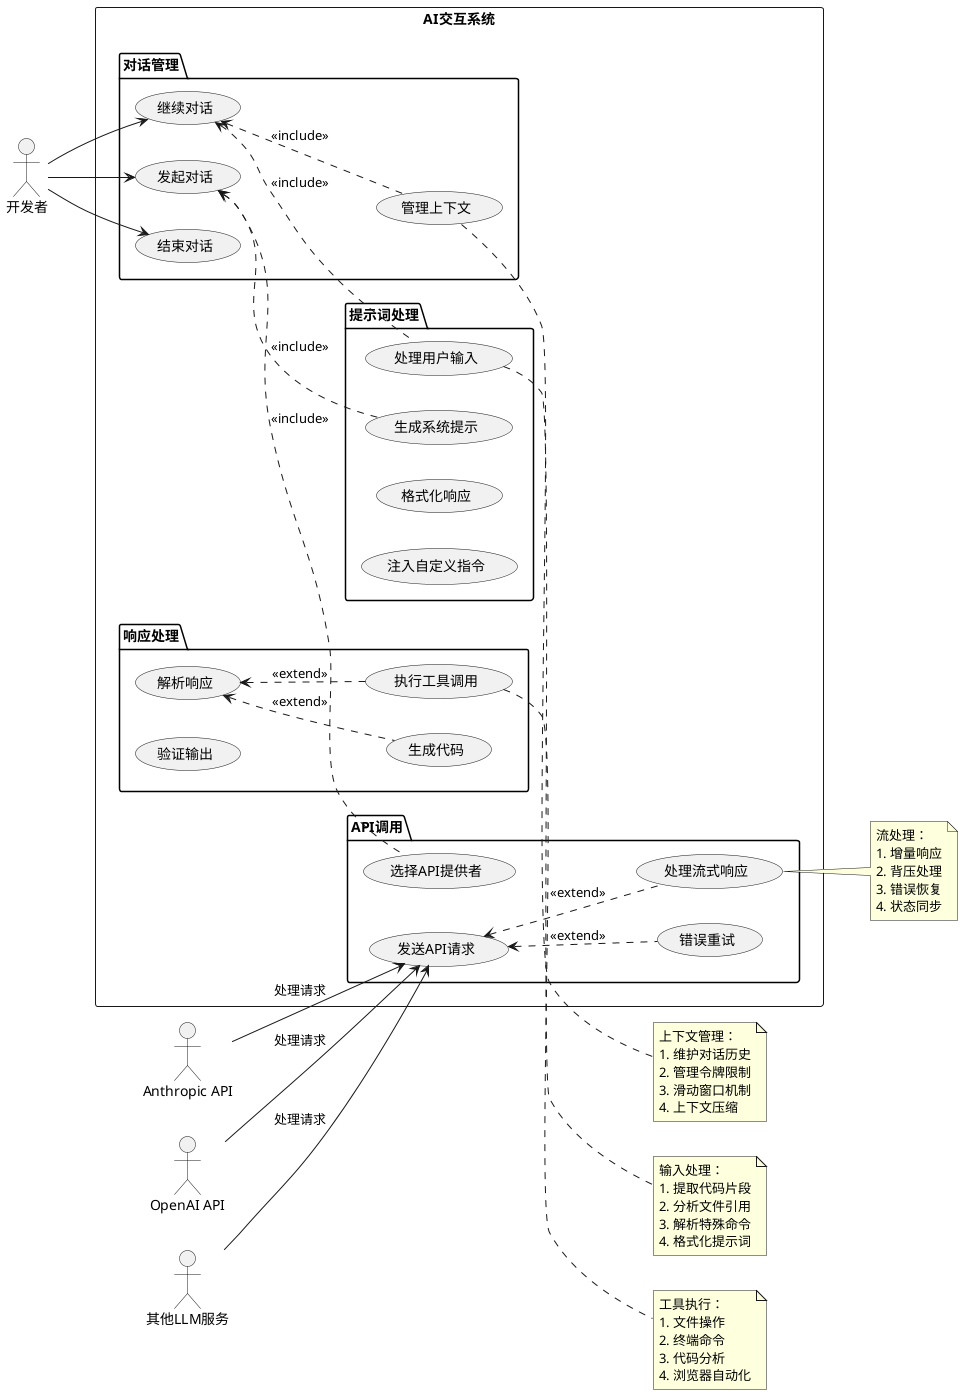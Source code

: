 @startuml

' AI Interaction Use Case Diagram
' Requirements mapping:
' - src/api/**/*.ts
' - src/core/prompts/*.ts

left to right direction

' Actors
actor "开发者" as Developer
actor "Anthropic API" as Anthropic
actor "OpenAI API" as OpenAI
actor "其他LLM服务" as OtherLLM

' Main package
rectangle "AI交互系统" {
    package "对话管理" {
        usecase "发起对话" as StartChat
        usecase "继续对话" as ContinueChat
        usecase "管理上下文" as ManageContext
        usecase "结束对话" as EndChat
    }

    package "提示词处理" {
        usecase "生成系统提示" as GenSystemPrompt
        usecase "处理用户输入" as ProcessUserInput
        usecase "格式化响应" as FormatResponse
        usecase "注入自定义指令" as InjectCustom
    }

    package "API调用" {
        usecase "选择API提供者" as SelectProvider
        usecase "发送API请求" as SendRequest
        usecase "处理流式响应" as HandleStream
        usecase "错误重试" as RetryError
    }

    package "响应处理" {
        usecase "解析响应" as ParseResponse
        usecase "执行工具调用" as ExecuteTool
        usecase "生成代码" as GenerateCode
        usecase "验证输出" as ValidateOutput
    }
}

' Core relationships
Developer --> StartChat
Developer --> ContinueChat
Developer --> EndChat

' Include relationships
StartChat <.. GenSystemPrompt : <<include>>
StartChat <.. SelectProvider : <<include>>

ContinueChat <.. ManageContext : <<include>>
ContinueChat <.. ProcessUserInput : <<include>>

' Extend relationships
SendRequest <.. HandleStream : <<extend>>
SendRequest <.. RetryError : <<extend>>

ParseResponse <.. ExecuteTool : <<extend>>
ParseResponse <.. GenerateCode : <<extend>>

' API Provider interactions
Anthropic --> SendRequest : 处理请求
OpenAI --> SendRequest : 处理请求
OtherLLM --> SendRequest : 处理请求

' Detailed notes
note right of ManageContext
  上下文管理：
  1. 维护对话历史
  2. 管理令牌限制
  3. 滑动窗口机制
  4. 上下文压缩
end note

note right of ProcessUserInput
  输入处理：
  1. 提取代码片段
  2. 分析文件引用
  3. 解析特殊命令
  4. 格式化提示词
end note

note right of ExecuteTool
  工具执行：
  1. 文件操作
  2. 终端命令
  3. 代码分析
  4. 浏览器自动化
end note

note right of HandleStream
  流处理：
  1. 增量响应
  2. 背压处理
  3. 错误恢复
  4. 状态同步
end note

@enduml 